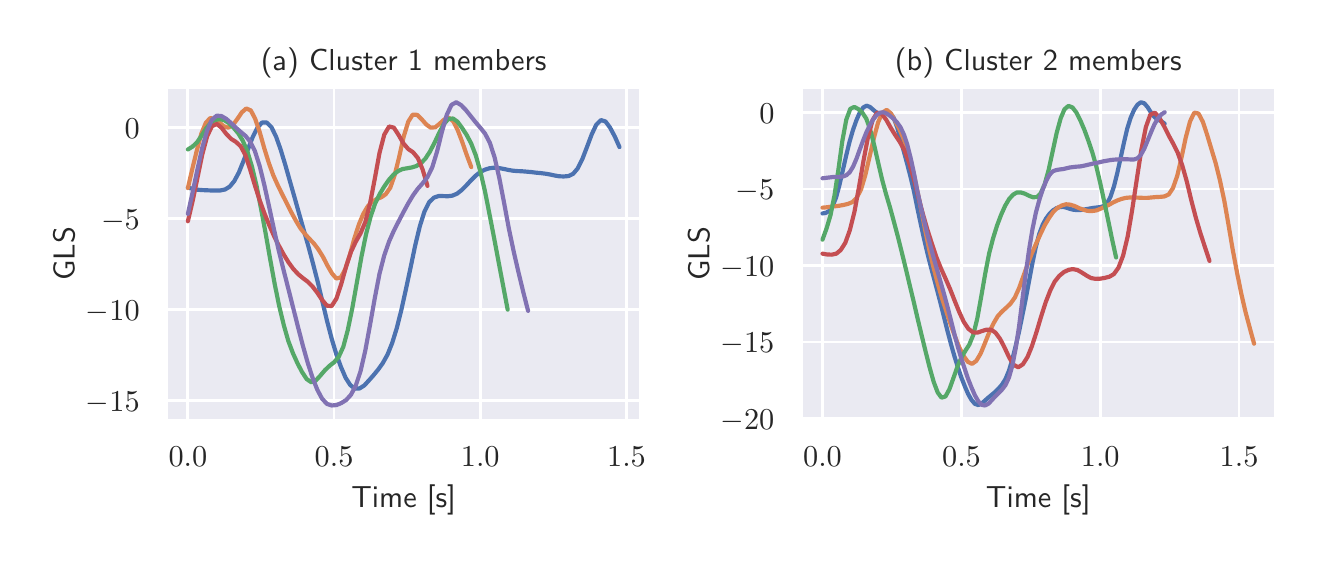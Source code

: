 \begingroup%
\makeatletter%
\begin{pgfpicture}%
\pgfpathrectangle{\pgfpointorigin}{\pgfqpoint{6.34in}{2.54in}}%
\pgfusepath{use as bounding box, clip}%
\begin{pgfscope}%
\pgfsetbuttcap%
\pgfsetmiterjoin%
\definecolor{currentfill}{rgb}{1.0,1.0,1.0}%
\pgfsetfillcolor{currentfill}%
\pgfsetlinewidth{0.0pt}%
\definecolor{currentstroke}{rgb}{1.0,1.0,1.0}%
\pgfsetstrokecolor{currentstroke}%
\pgfsetdash{}{0pt}%
\pgfpathmoveto{\pgfqpoint{0.0in}{0.0in}}%
\pgfpathlineto{\pgfqpoint{6.34in}{0.0in}}%
\pgfpathlineto{\pgfqpoint{6.34in}{2.54in}}%
\pgfpathlineto{\pgfqpoint{0.0in}{2.54in}}%
\pgfpathclose%
\pgfusepath{fill}%
\end{pgfscope}%
\begin{pgfscope}%
\pgfsetbuttcap%
\pgfsetmiterjoin%
\definecolor{currentfill}{rgb}{0.918,0.918,0.949}%
\pgfsetfillcolor{currentfill}%
\pgfsetlinewidth{0.0pt}%
\definecolor{currentstroke}{rgb}{0.0,0.0,0.0}%
\pgfsetstrokecolor{currentstroke}%
\pgfsetstrokeopacity{0.0}%
\pgfsetdash{}{0pt}%
\pgfpathmoveto{\pgfqpoint{0.693in}{0.575in}}%
\pgfpathlineto{\pgfqpoint{3.067in}{0.575in}}%
\pgfpathlineto{\pgfqpoint{3.067in}{2.243in}}%
\pgfpathlineto{\pgfqpoint{0.693in}{2.243in}}%
\pgfpathclose%
\pgfusepath{fill}%
\end{pgfscope}%
\begin{pgfscope}%
\pgfpathrectangle{\pgfqpoint{0.693in}{0.575in}}{\pgfqpoint{2.374in}{1.668in}}%
\pgfusepath{clip}%
\pgfsetroundcap%
\pgfsetroundjoin%
\pgfsetlinewidth{1.004pt}%
\definecolor{currentstroke}{rgb}{1.0,1.0,1.0}%
\pgfsetstrokecolor{currentstroke}%
\pgfsetdash{}{0pt}%
\pgfpathmoveto{\pgfqpoint{0.801in}{0.575in}}%
\pgfpathlineto{\pgfqpoint{0.801in}{2.243in}}%
\pgfusepath{stroke}%
\end{pgfscope}%
\begin{pgfscope}%
\definecolor{textcolor}{rgb}{0.15,0.15,0.15}%
\pgfsetstrokecolor{textcolor}%
\pgfsetfillcolor{textcolor}%
\pgftext[x=0.801in,y=0.443in,,top]{\color{textcolor}\sffamily\fontsize{11.0}{13.2}\selectfont \(\displaystyle 0.0\)}%
\end{pgfscope}%
\begin{pgfscope}%
\pgfpathrectangle{\pgfqpoint{0.693in}{0.575in}}{\pgfqpoint{2.374in}{1.668in}}%
\pgfusepath{clip}%
\pgfsetroundcap%
\pgfsetroundjoin%
\pgfsetlinewidth{1.004pt}%
\definecolor{currentstroke}{rgb}{1.0,1.0,1.0}%
\pgfsetstrokecolor{currentstroke}%
\pgfsetdash{}{0pt}%
\pgfpathmoveto{\pgfqpoint{1.532in}{0.575in}}%
\pgfpathlineto{\pgfqpoint{1.532in}{2.243in}}%
\pgfusepath{stroke}%
\end{pgfscope}%
\begin{pgfscope}%
\definecolor{textcolor}{rgb}{0.15,0.15,0.15}%
\pgfsetstrokecolor{textcolor}%
\pgfsetfillcolor{textcolor}%
\pgftext[x=1.532in,y=0.443in,,top]{\color{textcolor}\sffamily\fontsize{11.0}{13.2}\selectfont \(\displaystyle 0.5\)}%
\end{pgfscope}%
\begin{pgfscope}%
\pgfpathrectangle{\pgfqpoint{0.693in}{0.575in}}{\pgfqpoint{2.374in}{1.668in}}%
\pgfusepath{clip}%
\pgfsetroundcap%
\pgfsetroundjoin%
\pgfsetlinewidth{1.004pt}%
\definecolor{currentstroke}{rgb}{1.0,1.0,1.0}%
\pgfsetstrokecolor{currentstroke}%
\pgfsetdash{}{0pt}%
\pgfpathmoveto{\pgfqpoint{2.263in}{0.575in}}%
\pgfpathlineto{\pgfqpoint{2.263in}{2.243in}}%
\pgfusepath{stroke}%
\end{pgfscope}%
\begin{pgfscope}%
\definecolor{textcolor}{rgb}{0.15,0.15,0.15}%
\pgfsetstrokecolor{textcolor}%
\pgfsetfillcolor{textcolor}%
\pgftext[x=2.263in,y=0.443in,,top]{\color{textcolor}\sffamily\fontsize{11.0}{13.2}\selectfont \(\displaystyle 1.0\)}%
\end{pgfscope}%
\begin{pgfscope}%
\pgfpathrectangle{\pgfqpoint{0.693in}{0.575in}}{\pgfqpoint{2.374in}{1.668in}}%
\pgfusepath{clip}%
\pgfsetroundcap%
\pgfsetroundjoin%
\pgfsetlinewidth{1.004pt}%
\definecolor{currentstroke}{rgb}{1.0,1.0,1.0}%
\pgfsetstrokecolor{currentstroke}%
\pgfsetdash{}{0pt}%
\pgfpathmoveto{\pgfqpoint{2.994in}{0.575in}}%
\pgfpathlineto{\pgfqpoint{2.994in}{2.243in}}%
\pgfusepath{stroke}%
\end{pgfscope}%
\begin{pgfscope}%
\definecolor{textcolor}{rgb}{0.15,0.15,0.15}%
\pgfsetstrokecolor{textcolor}%
\pgfsetfillcolor{textcolor}%
\pgftext[x=2.994in,y=0.443in,,top]{\color{textcolor}\sffamily\fontsize{11.0}{13.2}\selectfont \(\displaystyle 1.5\)}%
\end{pgfscope}%
\begin{pgfscope}%
\definecolor{textcolor}{rgb}{0.15,0.15,0.15}%
\pgfsetstrokecolor{textcolor}%
\pgfsetfillcolor{textcolor}%
\pgftext[x=1.88in,y=0.252in,,top]{\color{textcolor}\sffamily\fontsize{11.0}{13.2}\selectfont Time [s]}%
\end{pgfscope}%
\begin{pgfscope}%
\pgfpathrectangle{\pgfqpoint{0.693in}{0.575in}}{\pgfqpoint{2.374in}{1.668in}}%
\pgfusepath{clip}%
\pgfsetroundcap%
\pgfsetroundjoin%
\pgfsetlinewidth{1.004pt}%
\definecolor{currentstroke}{rgb}{1.0,1.0,1.0}%
\pgfsetstrokecolor{currentstroke}%
\pgfsetdash{}{0pt}%
\pgfpathmoveto{\pgfqpoint{0.693in}{0.674in}}%
\pgfpathlineto{\pgfqpoint{3.067in}{0.674in}}%
\pgfusepath{stroke}%
\end{pgfscope}%
\begin{pgfscope}%
\definecolor{textcolor}{rgb}{0.15,0.15,0.15}%
\pgfsetstrokecolor{textcolor}%
\pgfsetfillcolor{textcolor}%
\pgftext[x=0.291in,y=0.621in,left,base]{\color{textcolor}\sffamily\fontsize{11.0}{13.2}\selectfont \(\displaystyle -15\)}%
\end{pgfscope}%
\begin{pgfscope}%
\pgfpathrectangle{\pgfqpoint{0.693in}{0.575in}}{\pgfqpoint{2.374in}{1.668in}}%
\pgfusepath{clip}%
\pgfsetroundcap%
\pgfsetroundjoin%
\pgfsetlinewidth{1.004pt}%
\definecolor{currentstroke}{rgb}{1.0,1.0,1.0}%
\pgfsetstrokecolor{currentstroke}%
\pgfsetdash{}{0pt}%
\pgfpathmoveto{\pgfqpoint{0.693in}{1.129in}}%
\pgfpathlineto{\pgfqpoint{3.067in}{1.129in}}%
\pgfusepath{stroke}%
\end{pgfscope}%
\begin{pgfscope}%
\definecolor{textcolor}{rgb}{0.15,0.15,0.15}%
\pgfsetstrokecolor{textcolor}%
\pgfsetfillcolor{textcolor}%
\pgftext[x=0.291in,y=1.076in,left,base]{\color{textcolor}\sffamily\fontsize{11.0}{13.2}\selectfont \(\displaystyle -10\)}%
\end{pgfscope}%
\begin{pgfscope}%
\pgfpathrectangle{\pgfqpoint{0.693in}{0.575in}}{\pgfqpoint{2.374in}{1.668in}}%
\pgfusepath{clip}%
\pgfsetroundcap%
\pgfsetroundjoin%
\pgfsetlinewidth{1.004pt}%
\definecolor{currentstroke}{rgb}{1.0,1.0,1.0}%
\pgfsetstrokecolor{currentstroke}%
\pgfsetdash{}{0pt}%
\pgfpathmoveto{\pgfqpoint{0.693in}{1.585in}}%
\pgfpathlineto{\pgfqpoint{3.067in}{1.585in}}%
\pgfusepath{stroke}%
\end{pgfscope}%
\begin{pgfscope}%
\definecolor{textcolor}{rgb}{0.15,0.15,0.15}%
\pgfsetstrokecolor{textcolor}%
\pgfsetfillcolor{textcolor}%
\pgftext[x=0.367in,y=1.532in,left,base]{\color{textcolor}\sffamily\fontsize{11.0}{13.2}\selectfont \(\displaystyle -5\)}%
\end{pgfscope}%
\begin{pgfscope}%
\pgfpathrectangle{\pgfqpoint{0.693in}{0.575in}}{\pgfqpoint{2.374in}{1.668in}}%
\pgfusepath{clip}%
\pgfsetroundcap%
\pgfsetroundjoin%
\pgfsetlinewidth{1.004pt}%
\definecolor{currentstroke}{rgb}{1.0,1.0,1.0}%
\pgfsetstrokecolor{currentstroke}%
\pgfsetdash{}{0pt}%
\pgfpathmoveto{\pgfqpoint{0.693in}{2.04in}}%
\pgfpathlineto{\pgfqpoint{3.067in}{2.04in}}%
\pgfusepath{stroke}%
\end{pgfscope}%
\begin{pgfscope}%
\definecolor{textcolor}{rgb}{0.15,0.15,0.15}%
\pgfsetstrokecolor{textcolor}%
\pgfsetfillcolor{textcolor}%
\pgftext[x=0.485in,y=1.988in,left,base]{\color{textcolor}\sffamily\fontsize{11.0}{13.2}\selectfont \(\displaystyle 0\)}%
\end{pgfscope}%
\begin{pgfscope}%
\definecolor{textcolor}{rgb}{0.15,0.15,0.15}%
\pgfsetstrokecolor{textcolor}%
\pgfsetfillcolor{textcolor}%
\pgftext[x=0.235in,y=1.409in,,bottom,rotate=90.0]{\color{textcolor}\sffamily\fontsize{11.0}{13.2}\selectfont GLS}%
\end{pgfscope}%
\begin{pgfscope}%
\pgfpathrectangle{\pgfqpoint{0.693in}{0.575in}}{\pgfqpoint{2.374in}{1.668in}}%
\pgfusepath{clip}%
\pgfsetroundcap%
\pgfsetroundjoin%
\pgfsetlinewidth{1.506pt}%
\definecolor{currentstroke}{rgb}{0.298,0.447,0.69}%
\pgfsetstrokecolor{currentstroke}%
\pgfsetdash{}{0pt}%
\pgfpathmoveto{\pgfqpoint{0.801in}{1.74in}}%
\pgfpathlineto{\pgfqpoint{0.824in}{1.735in}}%
\pgfpathlineto{\pgfqpoint{0.847in}{1.73in}}%
\pgfpathlineto{\pgfqpoint{0.871in}{1.728in}}%
\pgfpathlineto{\pgfqpoint{0.894in}{1.727in}}%
\pgfpathlineto{\pgfqpoint{0.917in}{1.726in}}%
\pgfpathlineto{\pgfqpoint{0.94in}{1.726in}}%
\pgfpathlineto{\pgfqpoint{0.963in}{1.726in}}%
\pgfpathlineto{\pgfqpoint{0.987in}{1.731in}}%
\pgfpathlineto{\pgfqpoint{1.01in}{1.745in}}%
\pgfpathlineto{\pgfqpoint{1.033in}{1.773in}}%
\pgfpathlineto{\pgfqpoint{1.056in}{1.816in}}%
\pgfpathlineto{\pgfqpoint{1.079in}{1.873in}}%
\pgfpathlineto{\pgfqpoint{1.103in}{1.936in}}%
\pgfpathlineto{\pgfqpoint{1.126in}{1.995in}}%
\pgfpathlineto{\pgfqpoint{1.149in}{2.04in}}%
\pgfpathlineto{\pgfqpoint{1.172in}{2.066in}}%
\pgfpathlineto{\pgfqpoint{1.195in}{2.066in}}%
\pgfpathlineto{\pgfqpoint{1.219in}{2.042in}}%
\pgfpathlineto{\pgfqpoint{1.242in}{1.995in}}%
\pgfpathlineto{\pgfqpoint{1.265in}{1.93in}}%
\pgfpathlineto{\pgfqpoint{1.288in}{1.854in}}%
\pgfpathlineto{\pgfqpoint{1.311in}{1.773in}}%
\pgfpathlineto{\pgfqpoint{1.335in}{1.689in}}%
\pgfpathlineto{\pgfqpoint{1.358in}{1.607in}}%
\pgfpathlineto{\pgfqpoint{1.381in}{1.526in}}%
\pgfpathlineto{\pgfqpoint{1.404in}{1.445in}}%
\pgfpathlineto{\pgfqpoint{1.427in}{1.359in}}%
\pgfpathlineto{\pgfqpoint{1.451in}{1.266in}}%
\pgfpathlineto{\pgfqpoint{1.474in}{1.169in}}%
\pgfpathlineto{\pgfqpoint{1.497in}{1.073in}}%
\pgfpathlineto{\pgfqpoint{1.52in}{0.985in}}%
\pgfpathlineto{\pgfqpoint{1.543in}{0.908in}}%
\pgfpathlineto{\pgfqpoint{1.567in}{0.842in}}%
\pgfpathlineto{\pgfqpoint{1.59in}{0.789in}}%
\pgfpathlineto{\pgfqpoint{1.613in}{0.753in}}%
\pgfpathlineto{\pgfqpoint{1.636in}{0.735in}}%
\pgfpathlineto{\pgfqpoint{1.659in}{0.736in}}%
\pgfpathlineto{\pgfqpoint{1.683in}{0.751in}}%
\pgfpathlineto{\pgfqpoint{1.706in}{0.776in}}%
\pgfpathlineto{\pgfqpoint{1.729in}{0.802in}}%
\pgfpathlineto{\pgfqpoint{1.752in}{0.83in}}%
\pgfpathlineto{\pgfqpoint{1.775in}{0.862in}}%
\pgfpathlineto{\pgfqpoint{1.799in}{0.905in}}%
\pgfpathlineto{\pgfqpoint{1.822in}{0.962in}}%
\pgfpathlineto{\pgfqpoint{1.845in}{1.036in}}%
\pgfpathlineto{\pgfqpoint{1.868in}{1.127in}}%
\pgfpathlineto{\pgfqpoint{1.891in}{1.231in}}%
\pgfpathlineto{\pgfqpoint{1.915in}{1.343in}}%
\pgfpathlineto{\pgfqpoint{1.938in}{1.453in}}%
\pgfpathlineto{\pgfqpoint{1.961in}{1.548in}}%
\pgfpathlineto{\pgfqpoint{1.984in}{1.621in}}%
\pgfpathlineto{\pgfqpoint{2.007in}{1.667in}}%
\pgfpathlineto{\pgfqpoint{2.031in}{1.69in}}%
\pgfpathlineto{\pgfqpoint{2.054in}{1.698in}}%
\pgfpathlineto{\pgfqpoint{2.077in}{1.698in}}%
\pgfpathlineto{\pgfqpoint{2.1in}{1.697in}}%
\pgfpathlineto{\pgfqpoint{2.123in}{1.7in}}%
\pgfpathlineto{\pgfqpoint{2.147in}{1.71in}}%
\pgfpathlineto{\pgfqpoint{2.17in}{1.728in}}%
\pgfpathlineto{\pgfqpoint{2.193in}{1.751in}}%
\pgfpathlineto{\pgfqpoint{2.216in}{1.776in}}%
\pgfpathlineto{\pgfqpoint{2.24in}{1.8in}}%
\pgfpathlineto{\pgfqpoint{2.263in}{1.818in}}%
\pgfpathlineto{\pgfqpoint{2.286in}{1.83in}}%
\pgfpathlineto{\pgfqpoint{2.309in}{1.837in}}%
\pgfpathlineto{\pgfqpoint{2.332in}{1.84in}}%
\pgfpathlineto{\pgfqpoint{2.356in}{1.838in}}%
\pgfpathlineto{\pgfqpoint{2.379in}{1.834in}}%
\pgfpathlineto{\pgfqpoint{2.402in}{1.829in}}%
\pgfpathlineto{\pgfqpoint{2.425in}{1.825in}}%
\pgfpathlineto{\pgfqpoint{2.448in}{1.823in}}%
\pgfpathlineto{\pgfqpoint{2.472in}{1.822in}}%
\pgfpathlineto{\pgfqpoint{2.495in}{1.82in}}%
\pgfpathlineto{\pgfqpoint{2.518in}{1.818in}}%
\pgfpathlineto{\pgfqpoint{2.541in}{1.815in}}%
\pgfpathlineto{\pgfqpoint{2.564in}{1.813in}}%
\pgfpathlineto{\pgfqpoint{2.588in}{1.81in}}%
\pgfpathlineto{\pgfqpoint{2.611in}{1.806in}}%
\pgfpathlineto{\pgfqpoint{2.634in}{1.801in}}%
\pgfpathlineto{\pgfqpoint{2.657in}{1.797in}}%
\pgfpathlineto{\pgfqpoint{2.68in}{1.796in}}%
\pgfpathlineto{\pgfqpoint{2.704in}{1.798in}}%
\pgfpathlineto{\pgfqpoint{2.727in}{1.809in}}%
\pgfpathlineto{\pgfqpoint{2.75in}{1.836in}}%
\pgfpathlineto{\pgfqpoint{2.773in}{1.882in}}%
\pgfpathlineto{\pgfqpoint{2.796in}{1.942in}}%
\pgfpathlineto{\pgfqpoint{2.82in}{2.006in}}%
\pgfpathlineto{\pgfqpoint{2.843in}{2.055in}}%
\pgfpathlineto{\pgfqpoint{2.866in}{2.078in}}%
\pgfpathlineto{\pgfqpoint{2.889in}{2.071in}}%
\pgfpathlineto{\pgfqpoint{2.912in}{2.04in}}%
\pgfpathlineto{\pgfqpoint{2.936in}{1.995in}}%
\pgfpathlineto{\pgfqpoint{2.959in}{1.943in}}%
\pgfusepath{stroke}%
\end{pgfscope}%
\begin{pgfscope}%
\pgfpathrectangle{\pgfqpoint{0.693in}{0.575in}}{\pgfqpoint{2.374in}{1.668in}}%
\pgfusepath{clip}%
\pgfsetroundcap%
\pgfsetroundjoin%
\pgfsetlinewidth{1.506pt}%
\definecolor{currentstroke}{rgb}{0.867,0.518,0.322}%
\pgfsetstrokecolor{currentstroke}%
\pgfsetdash{}{0pt}%
\pgfpathmoveto{\pgfqpoint{0.801in}{1.738in}}%
\pgfpathlineto{\pgfqpoint{0.823in}{1.833in}}%
\pgfpathlineto{\pgfqpoint{0.846in}{1.927in}}%
\pgfpathlineto{\pgfqpoint{0.868in}{2.009in}}%
\pgfpathlineto{\pgfqpoint{0.891in}{2.065in}}%
\pgfpathlineto{\pgfqpoint{0.913in}{2.088in}}%
\pgfpathlineto{\pgfqpoint{0.936in}{2.084in}}%
\pgfpathlineto{\pgfqpoint{0.958in}{2.066in}}%
\pgfpathlineto{\pgfqpoint{0.981in}{2.047in}}%
\pgfpathlineto{\pgfqpoint{1.003in}{2.04in}}%
\pgfpathlineto{\pgfqpoint{1.026in}{2.053in}}%
\pgfpathlineto{\pgfqpoint{1.048in}{2.083in}}%
\pgfpathlineto{\pgfqpoint{1.071in}{2.117in}}%
\pgfpathlineto{\pgfqpoint{1.093in}{2.136in}}%
\pgfpathlineto{\pgfqpoint{1.116in}{2.126in}}%
\pgfpathlineto{\pgfqpoint{1.138in}{2.083in}}%
\pgfpathlineto{\pgfqpoint{1.161in}{2.015in}}%
\pgfpathlineto{\pgfqpoint{1.183in}{1.937in}}%
\pgfpathlineto{\pgfqpoint{1.206in}{1.863in}}%
\pgfpathlineto{\pgfqpoint{1.228in}{1.802in}}%
\pgfpathlineto{\pgfqpoint{1.251in}{1.751in}}%
\pgfpathlineto{\pgfqpoint{1.273in}{1.706in}}%
\pgfpathlineto{\pgfqpoint{1.296in}{1.661in}}%
\pgfpathlineto{\pgfqpoint{1.318in}{1.617in}}%
\pgfpathlineto{\pgfqpoint{1.341in}{1.575in}}%
\pgfpathlineto{\pgfqpoint{1.363in}{1.538in}}%
\pgfpathlineto{\pgfqpoint{1.386in}{1.509in}}%
\pgfpathlineto{\pgfqpoint{1.408in}{1.485in}}%
\pgfpathlineto{\pgfqpoint{1.431in}{1.461in}}%
\pgfpathlineto{\pgfqpoint{1.453in}{1.432in}}%
\pgfpathlineto{\pgfqpoint{1.476in}{1.395in}}%
\pgfpathlineto{\pgfqpoint{1.498in}{1.352in}}%
\pgfpathlineto{\pgfqpoint{1.521in}{1.312in}}%
\pgfpathlineto{\pgfqpoint{1.543in}{1.286in}}%
\pgfpathlineto{\pgfqpoint{1.566in}{1.291in}}%
\pgfpathlineto{\pgfqpoint{1.588in}{1.333in}}%
\pgfpathlineto{\pgfqpoint{1.611in}{1.404in}}%
\pgfpathlineto{\pgfqpoint{1.633in}{1.485in}}%
\pgfpathlineto{\pgfqpoint{1.656in}{1.556in}}%
\pgfpathlineto{\pgfqpoint{1.678in}{1.609in}}%
\pgfpathlineto{\pgfqpoint{1.7in}{1.646in}}%
\pgfpathlineto{\pgfqpoint{1.723in}{1.67in}}%
\pgfpathlineto{\pgfqpoint{1.745in}{1.683in}}%
\pgfpathlineto{\pgfqpoint{1.768in}{1.692in}}%
\pgfpathlineto{\pgfqpoint{1.79in}{1.707in}}%
\pgfpathlineto{\pgfqpoint{1.813in}{1.74in}}%
\pgfpathlineto{\pgfqpoint{1.835in}{1.803in}}%
\pgfpathlineto{\pgfqpoint{1.858in}{1.896in}}%
\pgfpathlineto{\pgfqpoint{1.88in}{1.995in}}%
\pgfpathlineto{\pgfqpoint{1.903in}{2.07in}}%
\pgfpathlineto{\pgfqpoint{1.925in}{2.105in}}%
\pgfpathlineto{\pgfqpoint{1.948in}{2.104in}}%
\pgfpathlineto{\pgfqpoint{1.97in}{2.082in}}%
\pgfpathlineto{\pgfqpoint{1.993in}{2.056in}}%
\pgfpathlineto{\pgfqpoint{2.015in}{2.04in}}%
\pgfpathlineto{\pgfqpoint{2.038in}{2.042in}}%
\pgfpathlineto{\pgfqpoint{2.06in}{2.06in}}%
\pgfpathlineto{\pgfqpoint{2.083in}{2.081in}}%
\pgfpathlineto{\pgfqpoint{2.105in}{2.09in}}%
\pgfpathlineto{\pgfqpoint{2.128in}{2.072in}}%
\pgfpathlineto{\pgfqpoint{2.15in}{2.028in}}%
\pgfpathlineto{\pgfqpoint{2.173in}{1.968in}}%
\pgfpathlineto{\pgfqpoint{2.195in}{1.904in}}%
\pgfpathlineto{\pgfqpoint{2.218in}{1.843in}}%
\pgfusepath{stroke}%
\end{pgfscope}%
\begin{pgfscope}%
\pgfpathrectangle{\pgfqpoint{0.693in}{0.575in}}{\pgfqpoint{2.374in}{1.668in}}%
\pgfusepath{clip}%
\pgfsetroundcap%
\pgfsetroundjoin%
\pgfsetlinewidth{1.506pt}%
\definecolor{currentstroke}{rgb}{0.333,0.659,0.408}%
\pgfsetstrokecolor{currentstroke}%
\pgfsetdash{}{0pt}%
\pgfpathmoveto{\pgfqpoint{0.801in}{1.931in}}%
\pgfpathlineto{\pgfqpoint{0.824in}{1.945in}}%
\pgfpathlineto{\pgfqpoint{0.847in}{1.967in}}%
\pgfpathlineto{\pgfqpoint{0.869in}{1.999in}}%
\pgfpathlineto{\pgfqpoint{0.892in}{2.036in}}%
\pgfpathlineto{\pgfqpoint{0.915in}{2.064in}}%
\pgfpathlineto{\pgfqpoint{0.938in}{2.079in}}%
\pgfpathlineto{\pgfqpoint{0.961in}{2.083in}}%
\pgfpathlineto{\pgfqpoint{0.984in}{2.077in}}%
\pgfpathlineto{\pgfqpoint{1.007in}{2.062in}}%
\pgfpathlineto{\pgfqpoint{1.029in}{2.04in}}%
\pgfpathlineto{\pgfqpoint{1.052in}{2.013in}}%
\pgfpathlineto{\pgfqpoint{1.075in}{1.976in}}%
\pgfpathlineto{\pgfqpoint{1.098in}{1.922in}}%
\pgfpathlineto{\pgfqpoint{1.121in}{1.847in}}%
\pgfpathlineto{\pgfqpoint{1.144in}{1.751in}}%
\pgfpathlineto{\pgfqpoint{1.166in}{1.639in}}%
\pgfpathlineto{\pgfqpoint{1.189in}{1.516in}}%
\pgfpathlineto{\pgfqpoint{1.212in}{1.385in}}%
\pgfpathlineto{\pgfqpoint{1.235in}{1.259in}}%
\pgfpathlineto{\pgfqpoint{1.258in}{1.146in}}%
\pgfpathlineto{\pgfqpoint{1.281in}{1.051in}}%
\pgfpathlineto{\pgfqpoint{1.303in}{0.974in}}%
\pgfpathlineto{\pgfqpoint{1.326in}{0.913in}}%
\pgfpathlineto{\pgfqpoint{1.349in}{0.862in}}%
\pgfpathlineto{\pgfqpoint{1.372in}{0.818in}}%
\pgfpathlineto{\pgfqpoint{1.395in}{0.783in}}%
\pgfpathlineto{\pgfqpoint{1.418in}{0.767in}}%
\pgfpathlineto{\pgfqpoint{1.44in}{0.775in}}%
\pgfpathlineto{\pgfqpoint{1.463in}{0.8in}}%
\pgfpathlineto{\pgfqpoint{1.486in}{0.827in}}%
\pgfpathlineto{\pgfqpoint{1.509in}{0.849in}}%
\pgfpathlineto{\pgfqpoint{1.532in}{0.867in}}%
\pgfpathlineto{\pgfqpoint{1.555in}{0.894in}}%
\pgfpathlineto{\pgfqpoint{1.578in}{0.944in}}%
\pgfpathlineto{\pgfqpoint{1.6in}{1.026in}}%
\pgfpathlineto{\pgfqpoint{1.623in}{1.137in}}%
\pgfpathlineto{\pgfqpoint{1.646in}{1.266in}}%
\pgfpathlineto{\pgfqpoint{1.669in}{1.395in}}%
\pgfpathlineto{\pgfqpoint{1.692in}{1.508in}}%
\pgfpathlineto{\pgfqpoint{1.715in}{1.596in}}%
\pgfpathlineto{\pgfqpoint{1.737in}{1.66in}}%
\pgfpathlineto{\pgfqpoint{1.76in}{1.708in}}%
\pgfpathlineto{\pgfqpoint{1.783in}{1.746in}}%
\pgfpathlineto{\pgfqpoint{1.806in}{1.779in}}%
\pgfpathlineto{\pgfqpoint{1.829in}{1.805in}}%
\pgfpathlineto{\pgfqpoint{1.852in}{1.823in}}%
\pgfpathlineto{\pgfqpoint{1.874in}{1.833in}}%
\pgfpathlineto{\pgfqpoint{1.897in}{1.837in}}%
\pgfpathlineto{\pgfqpoint{1.92in}{1.841in}}%
\pgfpathlineto{\pgfqpoint{1.943in}{1.848in}}%
\pgfpathlineto{\pgfqpoint{1.966in}{1.862in}}%
\pgfpathlineto{\pgfqpoint{1.989in}{1.886in}}%
\pgfpathlineto{\pgfqpoint{2.011in}{1.92in}}%
\pgfpathlineto{\pgfqpoint{2.034in}{1.964in}}%
\pgfpathlineto{\pgfqpoint{2.057in}{2.013in}}%
\pgfpathlineto{\pgfqpoint{2.08in}{2.057in}}%
\pgfpathlineto{\pgfqpoint{2.103in}{2.083in}}%
\pgfpathlineto{\pgfqpoint{2.126in}{2.086in}}%
\pgfpathlineto{\pgfqpoint{2.149in}{2.07in}}%
\pgfpathlineto{\pgfqpoint{2.171in}{2.04in}}%
\pgfpathlineto{\pgfqpoint{2.194in}{2.005in}}%
\pgfpathlineto{\pgfqpoint{2.217in}{1.962in}}%
\pgfpathlineto{\pgfqpoint{2.24in}{1.903in}}%
\pgfpathlineto{\pgfqpoint{2.263in}{1.823in}}%
\pgfpathlineto{\pgfqpoint{2.286in}{1.724in}}%
\pgfpathlineto{\pgfqpoint{2.308in}{1.613in}}%
\pgfpathlineto{\pgfqpoint{2.331in}{1.494in}}%
\pgfpathlineto{\pgfqpoint{2.354in}{1.372in}}%
\pgfpathlineto{\pgfqpoint{2.377in}{1.251in}}%
\pgfpathlineto{\pgfqpoint{2.4in}{1.13in}}%
\pgfusepath{stroke}%
\end{pgfscope}%
\begin{pgfscope}%
\pgfpathrectangle{\pgfqpoint{0.693in}{0.575in}}{\pgfqpoint{2.374in}{1.668in}}%
\pgfusepath{clip}%
\pgfsetroundcap%
\pgfsetroundjoin%
\pgfsetlinewidth{1.506pt}%
\definecolor{currentstroke}{rgb}{0.769,0.306,0.322}%
\pgfsetstrokecolor{currentstroke}%
\pgfsetdash{}{0pt}%
\pgfpathmoveto{\pgfqpoint{0.801in}{1.572in}}%
\pgfpathlineto{\pgfqpoint{0.825in}{1.674in}}%
\pgfpathlineto{\pgfqpoint{0.849in}{1.79in}}%
\pgfpathlineto{\pgfqpoint{0.873in}{1.906in}}%
\pgfpathlineto{\pgfqpoint{0.897in}{1.996in}}%
\pgfpathlineto{\pgfqpoint{0.921in}{2.047in}}%
\pgfpathlineto{\pgfqpoint{0.945in}{2.059in}}%
\pgfpathlineto{\pgfqpoint{0.969in}{2.04in}}%
\pgfpathlineto{\pgfqpoint{0.993in}{2.009in}}%
\pgfpathlineto{\pgfqpoint{1.017in}{1.984in}}%
\pgfpathlineto{\pgfqpoint{1.041in}{1.969in}}%
\pgfpathlineto{\pgfqpoint{1.065in}{1.947in}}%
\pgfpathlineto{\pgfqpoint{1.089in}{1.902in}}%
\pgfpathlineto{\pgfqpoint{1.112in}{1.832in}}%
\pgfpathlineto{\pgfqpoint{1.136in}{1.752in}}%
\pgfpathlineto{\pgfqpoint{1.16in}{1.677in}}%
\pgfpathlineto{\pgfqpoint{1.184in}{1.611in}}%
\pgfpathlineto{\pgfqpoint{1.208in}{1.552in}}%
\pgfpathlineto{\pgfqpoint{1.232in}{1.498in}}%
\pgfpathlineto{\pgfqpoint{1.256in}{1.45in}}%
\pgfpathlineto{\pgfqpoint{1.28in}{1.406in}}%
\pgfpathlineto{\pgfqpoint{1.304in}{1.367in}}%
\pgfpathlineto{\pgfqpoint{1.328in}{1.334in}}%
\pgfpathlineto{\pgfqpoint{1.352in}{1.308in}}%
\pgfpathlineto{\pgfqpoint{1.376in}{1.288in}}%
\pgfpathlineto{\pgfqpoint{1.4in}{1.27in}}%
\pgfpathlineto{\pgfqpoint{1.424in}{1.246in}}%
\pgfpathlineto{\pgfqpoint{1.448in}{1.215in}}%
\pgfpathlineto{\pgfqpoint{1.472in}{1.179in}}%
\pgfpathlineto{\pgfqpoint{1.496in}{1.15in}}%
\pgfpathlineto{\pgfqpoint{1.52in}{1.148in}}%
\pgfpathlineto{\pgfqpoint{1.544in}{1.186in}}%
\pgfpathlineto{\pgfqpoint{1.568in}{1.259in}}%
\pgfpathlineto{\pgfqpoint{1.592in}{1.345in}}%
\pgfpathlineto{\pgfqpoint{1.616in}{1.418in}}%
\pgfpathlineto{\pgfqpoint{1.64in}{1.469in}}%
\pgfpathlineto{\pgfqpoint{1.664in}{1.511in}}%
\pgfpathlineto{\pgfqpoint{1.688in}{1.568in}}%
\pgfpathlineto{\pgfqpoint{1.712in}{1.662in}}%
\pgfpathlineto{\pgfqpoint{1.736in}{1.787in}}%
\pgfpathlineto{\pgfqpoint{1.759in}{1.913in}}%
\pgfpathlineto{\pgfqpoint{1.783in}{2.005in}}%
\pgfpathlineto{\pgfqpoint{1.807in}{2.046in}}%
\pgfpathlineto{\pgfqpoint{1.831in}{2.04in}}%
\pgfpathlineto{\pgfqpoint{1.855in}{2.003in}}%
\pgfpathlineto{\pgfqpoint{1.879in}{1.961in}}%
\pgfpathlineto{\pgfqpoint{1.903in}{1.933in}}%
\pgfpathlineto{\pgfqpoint{1.927in}{1.917in}}%
\pgfpathlineto{\pgfqpoint{1.951in}{1.888in}}%
\pgfpathlineto{\pgfqpoint{1.975in}{1.83in}}%
\pgfpathlineto{\pgfqpoint{1.999in}{1.749in}}%
\pgfusepath{stroke}%
\end{pgfscope}%
\begin{pgfscope}%
\pgfpathrectangle{\pgfqpoint{0.693in}{0.575in}}{\pgfqpoint{2.374in}{1.668in}}%
\pgfusepath{clip}%
\pgfsetroundcap%
\pgfsetroundjoin%
\pgfsetlinewidth{1.506pt}%
\definecolor{currentstroke}{rgb}{0.506,0.447,0.702}%
\pgfsetstrokecolor{currentstroke}%
\pgfsetdash{}{0pt}%
\pgfpathmoveto{\pgfqpoint{0.801in}{1.609in}}%
\pgfpathlineto{\pgfqpoint{0.825in}{1.718in}}%
\pgfpathlineto{\pgfqpoint{0.849in}{1.832in}}%
\pgfpathlineto{\pgfqpoint{0.873in}{1.94in}}%
\pgfpathlineto{\pgfqpoint{0.897in}{2.025in}}%
\pgfpathlineto{\pgfqpoint{0.921in}{2.079in}}%
\pgfpathlineto{\pgfqpoint{0.945in}{2.1in}}%
\pgfpathlineto{\pgfqpoint{0.969in}{2.098in}}%
\pgfpathlineto{\pgfqpoint{0.993in}{2.084in}}%
\pgfpathlineto{\pgfqpoint{1.017in}{2.063in}}%
\pgfpathlineto{\pgfqpoint{1.041in}{2.04in}}%
\pgfpathlineto{\pgfqpoint{1.065in}{2.019in}}%
\pgfpathlineto{\pgfqpoint{1.089in}{1.999in}}%
\pgfpathlineto{\pgfqpoint{1.112in}{1.971in}}%
\pgfpathlineto{\pgfqpoint{1.136in}{1.923in}}%
\pgfpathlineto{\pgfqpoint{1.16in}{1.848in}}%
\pgfpathlineto{\pgfqpoint{1.184in}{1.75in}}%
\pgfpathlineto{\pgfqpoint{1.208in}{1.641in}}%
\pgfpathlineto{\pgfqpoint{1.232in}{1.529in}}%
\pgfpathlineto{\pgfqpoint{1.256in}{1.423in}}%
\pgfpathlineto{\pgfqpoint{1.28in}{1.326in}}%
\pgfpathlineto{\pgfqpoint{1.304in}{1.232in}}%
\pgfpathlineto{\pgfqpoint{1.328in}{1.137in}}%
\pgfpathlineto{\pgfqpoint{1.352in}{1.042in}}%
\pgfpathlineto{\pgfqpoint{1.376in}{0.95in}}%
\pgfpathlineto{\pgfqpoint{1.4in}{0.865in}}%
\pgfpathlineto{\pgfqpoint{1.424in}{0.791in}}%
\pgfpathlineto{\pgfqpoint{1.448in}{0.73in}}%
\pgfpathlineto{\pgfqpoint{1.472in}{0.685in}}%
\pgfpathlineto{\pgfqpoint{1.496in}{0.659in}}%
\pgfpathlineto{\pgfqpoint{1.52in}{0.651in}}%
\pgfpathlineto{\pgfqpoint{1.544in}{0.653in}}%
\pgfpathlineto{\pgfqpoint{1.568in}{0.663in}}%
\pgfpathlineto{\pgfqpoint{1.592in}{0.678in}}%
\pgfpathlineto{\pgfqpoint{1.616in}{0.704in}}%
\pgfpathlineto{\pgfqpoint{1.64in}{0.749in}}%
\pgfpathlineto{\pgfqpoint{1.664in}{0.821in}}%
\pgfpathlineto{\pgfqpoint{1.688in}{0.925in}}%
\pgfpathlineto{\pgfqpoint{1.712in}{1.055in}}%
\pgfpathlineto{\pgfqpoint{1.736in}{1.19in}}%
\pgfpathlineto{\pgfqpoint{1.759in}{1.309in}}%
\pgfpathlineto{\pgfqpoint{1.783in}{1.402in}}%
\pgfpathlineto{\pgfqpoint{1.807in}{1.471in}}%
\pgfpathlineto{\pgfqpoint{1.831in}{1.525in}}%
\pgfpathlineto{\pgfqpoint{1.855in}{1.572in}}%
\pgfpathlineto{\pgfqpoint{1.879in}{1.618in}}%
\pgfpathlineto{\pgfqpoint{1.903in}{1.662in}}%
\pgfpathlineto{\pgfqpoint{1.927in}{1.702in}}%
\pgfpathlineto{\pgfqpoint{1.951in}{1.735in}}%
\pgfpathlineto{\pgfqpoint{1.975in}{1.762in}}%
\pgfpathlineto{\pgfqpoint{1.999in}{1.793in}}%
\pgfpathlineto{\pgfqpoint{2.023in}{1.842in}}%
\pgfpathlineto{\pgfqpoint{2.047in}{1.921in}}%
\pgfpathlineto{\pgfqpoint{2.071in}{2.018in}}%
\pgfpathlineto{\pgfqpoint{2.095in}{2.103in}}%
\pgfpathlineto{\pgfqpoint{2.119in}{2.154in}}%
\pgfpathlineto{\pgfqpoint{2.143in}{2.167in}}%
\pgfpathlineto{\pgfqpoint{2.167in}{2.153in}}%
\pgfpathlineto{\pgfqpoint{2.191in}{2.128in}}%
\pgfpathlineto{\pgfqpoint{2.215in}{2.098in}}%
\pgfpathlineto{\pgfqpoint{2.239in}{2.068in}}%
\pgfpathlineto{\pgfqpoint{2.263in}{2.04in}}%
\pgfpathlineto{\pgfqpoint{2.287in}{2.01in}}%
\pgfpathlineto{\pgfqpoint{2.311in}{1.964in}}%
\pgfpathlineto{\pgfqpoint{2.335in}{1.89in}}%
\pgfpathlineto{\pgfqpoint{2.359in}{1.784in}}%
\pgfpathlineto{\pgfqpoint{2.383in}{1.659in}}%
\pgfpathlineto{\pgfqpoint{2.406in}{1.535in}}%
\pgfpathlineto{\pgfqpoint{2.43in}{1.421in}}%
\pgfpathlineto{\pgfqpoint{2.454in}{1.317in}}%
\pgfpathlineto{\pgfqpoint{2.478in}{1.218in}}%
\pgfpathlineto{\pgfqpoint{2.502in}{1.124in}}%
\pgfusepath{stroke}%
\end{pgfscope}%
\begin{pgfscope}%
\pgfsetrectcap%
\pgfsetmiterjoin%
\pgfsetlinewidth{1.255pt}%
\definecolor{currentstroke}{rgb}{1.0,1.0,1.0}%
\pgfsetstrokecolor{currentstroke}%
\pgfsetdash{}{0pt}%
\pgfpathmoveto{\pgfqpoint{0.693in}{0.575in}}%
\pgfpathlineto{\pgfqpoint{0.693in}{2.243in}}%
\pgfusepath{stroke}%
\end{pgfscope}%
\begin{pgfscope}%
\pgfsetrectcap%
\pgfsetmiterjoin%
\pgfsetlinewidth{1.255pt}%
\definecolor{currentstroke}{rgb}{1.0,1.0,1.0}%
\pgfsetstrokecolor{currentstroke}%
\pgfsetdash{}{0pt}%
\pgfpathmoveto{\pgfqpoint{3.067in}{0.575in}}%
\pgfpathlineto{\pgfqpoint{3.067in}{2.243in}}%
\pgfusepath{stroke}%
\end{pgfscope}%
\begin{pgfscope}%
\pgfsetrectcap%
\pgfsetmiterjoin%
\pgfsetlinewidth{1.255pt}%
\definecolor{currentstroke}{rgb}{1.0,1.0,1.0}%
\pgfsetstrokecolor{currentstroke}%
\pgfsetdash{}{0pt}%
\pgfpathmoveto{\pgfqpoint{0.693in}{0.575in}}%
\pgfpathlineto{\pgfqpoint{3.067in}{0.575in}}%
\pgfusepath{stroke}%
\end{pgfscope}%
\begin{pgfscope}%
\pgfsetrectcap%
\pgfsetmiterjoin%
\pgfsetlinewidth{1.255pt}%
\definecolor{currentstroke}{rgb}{1.0,1.0,1.0}%
\pgfsetstrokecolor{currentstroke}%
\pgfsetdash{}{0pt}%
\pgfpathmoveto{\pgfqpoint{0.693in}{2.243in}}%
\pgfpathlineto{\pgfqpoint{3.067in}{2.243in}}%
\pgfusepath{stroke}%
\end{pgfscope}%
\begin{pgfscope}%
\definecolor{textcolor}{rgb}{0.15,0.15,0.15}%
\pgfsetstrokecolor{textcolor}%
\pgfsetfillcolor{textcolor}%
\pgftext[x=1.88in,y=2.326in,,base]{\color{textcolor}\sffamily\fontsize{11.0}{13.2}\selectfont (a) Cluster 1 members}%
\end{pgfscope}%
\begin{pgfscope}%
\pgfsetbuttcap%
\pgfsetmiterjoin%
\definecolor{currentfill}{rgb}{0.918,0.918,0.949}%
\pgfsetfillcolor{currentfill}%
\pgfsetlinewidth{0.0pt}%
\definecolor{currentstroke}{rgb}{0.0,0.0,0.0}%
\pgfsetstrokecolor{currentstroke}%
\pgfsetstrokeopacity{0.0}%
\pgfsetdash{}{0pt}%
\pgfpathmoveto{\pgfqpoint{3.866in}{0.575in}}%
\pgfpathlineto{\pgfqpoint{6.24in}{0.575in}}%
\pgfpathlineto{\pgfqpoint{6.24in}{2.243in}}%
\pgfpathlineto{\pgfqpoint{3.866in}{2.243in}}%
\pgfpathclose%
\pgfusepath{fill}%
\end{pgfscope}%
\begin{pgfscope}%
\pgfpathrectangle{\pgfqpoint{3.866in}{0.575in}}{\pgfqpoint{2.374in}{1.668in}}%
\pgfusepath{clip}%
\pgfsetroundcap%
\pgfsetroundjoin%
\pgfsetlinewidth{1.004pt}%
\definecolor{currentstroke}{rgb}{1.0,1.0,1.0}%
\pgfsetstrokecolor{currentstroke}%
\pgfsetdash{}{0pt}%
\pgfpathmoveto{\pgfqpoint{3.974in}{0.575in}}%
\pgfpathlineto{\pgfqpoint{3.974in}{2.243in}}%
\pgfusepath{stroke}%
\end{pgfscope}%
\begin{pgfscope}%
\definecolor{textcolor}{rgb}{0.15,0.15,0.15}%
\pgfsetstrokecolor{textcolor}%
\pgfsetfillcolor{textcolor}%
\pgftext[x=3.974in,y=0.443in,,top]{\color{textcolor}\sffamily\fontsize{11.0}{13.2}\selectfont \(\displaystyle 0.0\)}%
\end{pgfscope}%
\begin{pgfscope}%
\pgfpathrectangle{\pgfqpoint{3.866in}{0.575in}}{\pgfqpoint{2.374in}{1.668in}}%
\pgfusepath{clip}%
\pgfsetroundcap%
\pgfsetroundjoin%
\pgfsetlinewidth{1.004pt}%
\definecolor{currentstroke}{rgb}{1.0,1.0,1.0}%
\pgfsetstrokecolor{currentstroke}%
\pgfsetdash{}{0pt}%
\pgfpathmoveto{\pgfqpoint{4.669in}{0.575in}}%
\pgfpathlineto{\pgfqpoint{4.669in}{2.243in}}%
\pgfusepath{stroke}%
\end{pgfscope}%
\begin{pgfscope}%
\definecolor{textcolor}{rgb}{0.15,0.15,0.15}%
\pgfsetstrokecolor{textcolor}%
\pgfsetfillcolor{textcolor}%
\pgftext[x=4.669in,y=0.443in,,top]{\color{textcolor}\sffamily\fontsize{11.0}{13.2}\selectfont \(\displaystyle 0.5\)}%
\end{pgfscope}%
\begin{pgfscope}%
\pgfpathrectangle{\pgfqpoint{3.866in}{0.575in}}{\pgfqpoint{2.374in}{1.668in}}%
\pgfusepath{clip}%
\pgfsetroundcap%
\pgfsetroundjoin%
\pgfsetlinewidth{1.004pt}%
\definecolor{currentstroke}{rgb}{1.0,1.0,1.0}%
\pgfsetstrokecolor{currentstroke}%
\pgfsetdash{}{0pt}%
\pgfpathmoveto{\pgfqpoint{5.363in}{0.575in}}%
\pgfpathlineto{\pgfqpoint{5.363in}{2.243in}}%
\pgfusepath{stroke}%
\end{pgfscope}%
\begin{pgfscope}%
\definecolor{textcolor}{rgb}{0.15,0.15,0.15}%
\pgfsetstrokecolor{textcolor}%
\pgfsetfillcolor{textcolor}%
\pgftext[x=5.363in,y=0.443in,,top]{\color{textcolor}\sffamily\fontsize{11.0}{13.2}\selectfont \(\displaystyle 1.0\)}%
\end{pgfscope}%
\begin{pgfscope}%
\pgfpathrectangle{\pgfqpoint{3.866in}{0.575in}}{\pgfqpoint{2.374in}{1.668in}}%
\pgfusepath{clip}%
\pgfsetroundcap%
\pgfsetroundjoin%
\pgfsetlinewidth{1.004pt}%
\definecolor{currentstroke}{rgb}{1.0,1.0,1.0}%
\pgfsetstrokecolor{currentstroke}%
\pgfsetdash{}{0pt}%
\pgfpathmoveto{\pgfqpoint{6.057in}{0.575in}}%
\pgfpathlineto{\pgfqpoint{6.057in}{2.243in}}%
\pgfusepath{stroke}%
\end{pgfscope}%
\begin{pgfscope}%
\definecolor{textcolor}{rgb}{0.15,0.15,0.15}%
\pgfsetstrokecolor{textcolor}%
\pgfsetfillcolor{textcolor}%
\pgftext[x=6.057in,y=0.443in,,top]{\color{textcolor}\sffamily\fontsize{11.0}{13.2}\selectfont \(\displaystyle 1.5\)}%
\end{pgfscope}%
\begin{pgfscope}%
\definecolor{textcolor}{rgb}{0.15,0.15,0.15}%
\pgfsetstrokecolor{textcolor}%
\pgfsetfillcolor{textcolor}%
\pgftext[x=5.053in,y=0.252in,,top]{\color{textcolor}\sffamily\fontsize{11.0}{13.2}\selectfont Time [s]}%
\end{pgfscope}%
\begin{pgfscope}%
\pgfpathrectangle{\pgfqpoint{3.866in}{0.575in}}{\pgfqpoint{2.374in}{1.668in}}%
\pgfusepath{clip}%
\pgfsetroundcap%
\pgfsetroundjoin%
\pgfsetlinewidth{1.004pt}%
\definecolor{currentstroke}{rgb}{1.0,1.0,1.0}%
\pgfsetstrokecolor{currentstroke}%
\pgfsetdash{}{0pt}%
\pgfpathmoveto{\pgfqpoint{3.866in}{0.586in}}%
\pgfpathlineto{\pgfqpoint{6.24in}{0.586in}}%
\pgfusepath{stroke}%
\end{pgfscope}%
\begin{pgfscope}%
\definecolor{textcolor}{rgb}{0.15,0.15,0.15}%
\pgfsetstrokecolor{textcolor}%
\pgfsetfillcolor{textcolor}%
\pgftext[x=3.464in,y=0.533in,left,base]{\color{textcolor}\sffamily\fontsize{11.0}{13.2}\selectfont \(\displaystyle -20\)}%
\end{pgfscope}%
\begin{pgfscope}%
\pgfpathrectangle{\pgfqpoint{3.866in}{0.575in}}{\pgfqpoint{2.374in}{1.668in}}%
\pgfusepath{clip}%
\pgfsetroundcap%
\pgfsetroundjoin%
\pgfsetlinewidth{1.004pt}%
\definecolor{currentstroke}{rgb}{1.0,1.0,1.0}%
\pgfsetstrokecolor{currentstroke}%
\pgfsetdash{}{0pt}%
\pgfpathmoveto{\pgfqpoint{3.866in}{0.968in}}%
\pgfpathlineto{\pgfqpoint{6.24in}{0.968in}}%
\pgfusepath{stroke}%
\end{pgfscope}%
\begin{pgfscope}%
\definecolor{textcolor}{rgb}{0.15,0.15,0.15}%
\pgfsetstrokecolor{textcolor}%
\pgfsetfillcolor{textcolor}%
\pgftext[x=3.464in,y=0.915in,left,base]{\color{textcolor}\sffamily\fontsize{11.0}{13.2}\selectfont \(\displaystyle -15\)}%
\end{pgfscope}%
\begin{pgfscope}%
\pgfpathrectangle{\pgfqpoint{3.866in}{0.575in}}{\pgfqpoint{2.374in}{1.668in}}%
\pgfusepath{clip}%
\pgfsetroundcap%
\pgfsetroundjoin%
\pgfsetlinewidth{1.004pt}%
\definecolor{currentstroke}{rgb}{1.0,1.0,1.0}%
\pgfsetstrokecolor{currentstroke}%
\pgfsetdash{}{0pt}%
\pgfpathmoveto{\pgfqpoint{3.866in}{1.35in}}%
\pgfpathlineto{\pgfqpoint{6.24in}{1.35in}}%
\pgfusepath{stroke}%
\end{pgfscope}%
\begin{pgfscope}%
\definecolor{textcolor}{rgb}{0.15,0.15,0.15}%
\pgfsetstrokecolor{textcolor}%
\pgfsetfillcolor{textcolor}%
\pgftext[x=3.464in,y=1.298in,left,base]{\color{textcolor}\sffamily\fontsize{11.0}{13.2}\selectfont \(\displaystyle -10\)}%
\end{pgfscope}%
\begin{pgfscope}%
\pgfpathrectangle{\pgfqpoint{3.866in}{0.575in}}{\pgfqpoint{2.374in}{1.668in}}%
\pgfusepath{clip}%
\pgfsetroundcap%
\pgfsetroundjoin%
\pgfsetlinewidth{1.004pt}%
\definecolor{currentstroke}{rgb}{1.0,1.0,1.0}%
\pgfsetstrokecolor{currentstroke}%
\pgfsetdash{}{0pt}%
\pgfpathmoveto{\pgfqpoint{3.866in}{1.733in}}%
\pgfpathlineto{\pgfqpoint{6.24in}{1.733in}}%
\pgfusepath{stroke}%
\end{pgfscope}%
\begin{pgfscope}%
\definecolor{textcolor}{rgb}{0.15,0.15,0.15}%
\pgfsetstrokecolor{textcolor}%
\pgfsetfillcolor{textcolor}%
\pgftext[x=3.54in,y=1.68in,left,base]{\color{textcolor}\sffamily\fontsize{11.0}{13.2}\selectfont \(\displaystyle -5\)}%
\end{pgfscope}%
\begin{pgfscope}%
\pgfpathrectangle{\pgfqpoint{3.866in}{0.575in}}{\pgfqpoint{2.374in}{1.668in}}%
\pgfusepath{clip}%
\pgfsetroundcap%
\pgfsetroundjoin%
\pgfsetlinewidth{1.004pt}%
\definecolor{currentstroke}{rgb}{1.0,1.0,1.0}%
\pgfsetstrokecolor{currentstroke}%
\pgfsetdash{}{0pt}%
\pgfpathmoveto{\pgfqpoint{3.866in}{2.115in}}%
\pgfpathlineto{\pgfqpoint{6.24in}{2.115in}}%
\pgfusepath{stroke}%
\end{pgfscope}%
\begin{pgfscope}%
\definecolor{textcolor}{rgb}{0.15,0.15,0.15}%
\pgfsetstrokecolor{textcolor}%
\pgfsetfillcolor{textcolor}%
\pgftext[x=3.658in,y=2.062in,left,base]{\color{textcolor}\sffamily\fontsize{11.0}{13.2}\selectfont \(\displaystyle 0\)}%
\end{pgfscope}%
\begin{pgfscope}%
\definecolor{textcolor}{rgb}{0.15,0.15,0.15}%
\pgfsetstrokecolor{textcolor}%
\pgfsetfillcolor{textcolor}%
\pgftext[x=3.409in,y=1.409in,,bottom,rotate=90.0]{\color{textcolor}\sffamily\fontsize{11.0}{13.2}\selectfont GLS}%
\end{pgfscope}%
\begin{pgfscope}%
\pgfpathrectangle{\pgfqpoint{3.866in}{0.575in}}{\pgfqpoint{2.374in}{1.668in}}%
\pgfusepath{clip}%
\pgfsetroundcap%
\pgfsetroundjoin%
\pgfsetlinewidth{1.506pt}%
\definecolor{currentstroke}{rgb}{0.298,0.447,0.69}%
\pgfsetstrokecolor{currentstroke}%
\pgfsetdash{}{0pt}%
\pgfpathmoveto{\pgfqpoint{3.974in}{1.611in}}%
\pgfpathlineto{\pgfqpoint{3.991in}{1.614in}}%
\pgfpathlineto{\pgfqpoint{4.008in}{1.624in}}%
\pgfpathlineto{\pgfqpoint{4.025in}{1.648in}}%
\pgfpathlineto{\pgfqpoint{4.042in}{1.691in}}%
\pgfpathlineto{\pgfqpoint{4.059in}{1.754in}}%
\pgfpathlineto{\pgfqpoint{4.076in}{1.828in}}%
\pgfpathlineto{\pgfqpoint{4.093in}{1.903in}}%
\pgfpathlineto{\pgfqpoint{4.11in}{1.972in}}%
\pgfpathlineto{\pgfqpoint{4.127in}{2.03in}}%
\pgfpathlineto{\pgfqpoint{4.144in}{2.078in}}%
\pgfpathlineto{\pgfqpoint{4.161in}{2.117in}}%
\pgfpathlineto{\pgfqpoint{4.178in}{2.141in}}%
\pgfpathlineto{\pgfqpoint{4.194in}{2.15in}}%
\pgfpathlineto{\pgfqpoint{4.211in}{2.144in}}%
\pgfpathlineto{\pgfqpoint{4.228in}{2.129in}}%
\pgfpathlineto{\pgfqpoint{4.245in}{2.115in}}%
\pgfpathlineto{\pgfqpoint{4.262in}{2.109in}}%
\pgfpathlineto{\pgfqpoint{4.279in}{2.112in}}%
\pgfpathlineto{\pgfqpoint{4.296in}{2.117in}}%
\pgfpathlineto{\pgfqpoint{4.313in}{2.113in}}%
\pgfpathlineto{\pgfqpoint{4.33in}{2.089in}}%
\pgfpathlineto{\pgfqpoint{4.347in}{2.043in}}%
\pgfpathlineto{\pgfqpoint{4.364in}{1.983in}}%
\pgfpathlineto{\pgfqpoint{4.381in}{1.92in}}%
\pgfpathlineto{\pgfqpoint{4.398in}{1.857in}}%
\pgfpathlineto{\pgfqpoint{4.415in}{1.791in}}%
\pgfpathlineto{\pgfqpoint{4.432in}{1.719in}}%
\pgfpathlineto{\pgfqpoint{4.448in}{1.64in}}%
\pgfpathlineto{\pgfqpoint{4.465in}{1.56in}}%
\pgfpathlineto{\pgfqpoint{4.482in}{1.483in}}%
\pgfpathlineto{\pgfqpoint{4.499in}{1.411in}}%
\pgfpathlineto{\pgfqpoint{4.516in}{1.344in}}%
\pgfpathlineto{\pgfqpoint{4.533in}{1.281in}}%
\pgfpathlineto{\pgfqpoint{4.55in}{1.217in}}%
\pgfpathlineto{\pgfqpoint{4.567in}{1.152in}}%
\pgfpathlineto{\pgfqpoint{4.584in}{1.084in}}%
\pgfpathlineto{\pgfqpoint{4.601in}{1.016in}}%
\pgfpathlineto{\pgfqpoint{4.618in}{0.952in}}%
\pgfpathlineto{\pgfqpoint{4.635in}{0.893in}}%
\pgfpathlineto{\pgfqpoint{4.652in}{0.839in}}%
\pgfpathlineto{\pgfqpoint{4.669in}{0.789in}}%
\pgfpathlineto{\pgfqpoint{4.686in}{0.746in}}%
\pgfpathlineto{\pgfqpoint{4.702in}{0.709in}}%
\pgfpathlineto{\pgfqpoint{4.719in}{0.679in}}%
\pgfpathlineto{\pgfqpoint{4.736in}{0.659in}}%
\pgfpathlineto{\pgfqpoint{4.753in}{0.653in}}%
\pgfpathlineto{\pgfqpoint{4.77in}{0.661in}}%
\pgfpathlineto{\pgfqpoint{4.787in}{0.676in}}%
\pgfpathlineto{\pgfqpoint{4.804in}{0.691in}}%
\pgfpathlineto{\pgfqpoint{4.821in}{0.705in}}%
\pgfpathlineto{\pgfqpoint{4.838in}{0.719in}}%
\pgfpathlineto{\pgfqpoint{4.855in}{0.736in}}%
\pgfpathlineto{\pgfqpoint{4.872in}{0.756in}}%
\pgfpathlineto{\pgfqpoint{4.889in}{0.783in}}%
\pgfpathlineto{\pgfqpoint{4.906in}{0.824in}}%
\pgfpathlineto{\pgfqpoint{4.923in}{0.88in}}%
\pgfpathlineto{\pgfqpoint{4.94in}{0.948in}}%
\pgfpathlineto{\pgfqpoint{4.957in}{1.021in}}%
\pgfpathlineto{\pgfqpoint{4.973in}{1.099in}}%
\pgfpathlineto{\pgfqpoint{4.99in}{1.183in}}%
\pgfpathlineto{\pgfqpoint{5.007in}{1.274in}}%
\pgfpathlineto{\pgfqpoint{5.024in}{1.364in}}%
\pgfpathlineto{\pgfqpoint{5.041in}{1.445in}}%
\pgfpathlineto{\pgfqpoint{5.058in}{1.509in}}%
\pgfpathlineto{\pgfqpoint{5.075in}{1.555in}}%
\pgfpathlineto{\pgfqpoint{5.092in}{1.586in}}%
\pgfpathlineto{\pgfqpoint{5.109in}{1.609in}}%
\pgfpathlineto{\pgfqpoint{5.126in}{1.626in}}%
\pgfpathlineto{\pgfqpoint{5.143in}{1.637in}}%
\pgfpathlineto{\pgfqpoint{5.16in}{1.643in}}%
\pgfpathlineto{\pgfqpoint{5.177in}{1.644in}}%
\pgfpathlineto{\pgfqpoint{5.194in}{1.64in}}%
\pgfpathlineto{\pgfqpoint{5.211in}{1.634in}}%
\pgfpathlineto{\pgfqpoint{5.227in}{1.63in}}%
\pgfpathlineto{\pgfqpoint{5.244in}{1.628in}}%
\pgfpathlineto{\pgfqpoint{5.261in}{1.628in}}%
\pgfpathlineto{\pgfqpoint{5.278in}{1.63in}}%
\pgfpathlineto{\pgfqpoint{5.295in}{1.633in}}%
\pgfpathlineto{\pgfqpoint{5.312in}{1.636in}}%
\pgfpathlineto{\pgfqpoint{5.329in}{1.639in}}%
\pgfpathlineto{\pgfqpoint{5.346in}{1.641in}}%
\pgfpathlineto{\pgfqpoint{5.363in}{1.643in}}%
\pgfpathlineto{\pgfqpoint{5.38in}{1.648in}}%
\pgfpathlineto{\pgfqpoint{5.397in}{1.662in}}%
\pgfpathlineto{\pgfqpoint{5.414in}{1.694in}}%
\pgfpathlineto{\pgfqpoint{5.431in}{1.745in}}%
\pgfpathlineto{\pgfqpoint{5.448in}{1.813in}}%
\pgfpathlineto{\pgfqpoint{5.465in}{1.89in}}%
\pgfpathlineto{\pgfqpoint{5.482in}{1.968in}}%
\pgfpathlineto{\pgfqpoint{5.498in}{2.036in}}%
\pgfpathlineto{\pgfqpoint{5.515in}{2.09in}}%
\pgfpathlineto{\pgfqpoint{5.532in}{2.129in}}%
\pgfpathlineto{\pgfqpoint{5.549in}{2.155in}}%
\pgfpathlineto{\pgfqpoint{5.566in}{2.167in}}%
\pgfpathlineto{\pgfqpoint{5.583in}{2.162in}}%
\pgfpathlineto{\pgfqpoint{5.6in}{2.142in}}%
\pgfpathlineto{\pgfqpoint{5.617in}{2.115in}}%
\pgfpathlineto{\pgfqpoint{5.634in}{2.093in}}%
\pgfpathlineto{\pgfqpoint{5.651in}{2.08in}}%
\pgfpathlineto{\pgfqpoint{5.668in}{2.072in}}%
\pgfpathlineto{\pgfqpoint{5.685in}{2.06in}}%
\pgfusepath{stroke}%
\end{pgfscope}%
\begin{pgfscope}%
\pgfpathrectangle{\pgfqpoint{3.866in}{0.575in}}{\pgfqpoint{2.374in}{1.668in}}%
\pgfusepath{clip}%
\pgfsetroundcap%
\pgfsetroundjoin%
\pgfsetlinewidth{1.506pt}%
\definecolor{currentstroke}{rgb}{0.867,0.518,0.322}%
\pgfsetstrokecolor{currentstroke}%
\pgfsetdash{}{0pt}%
\pgfpathmoveto{\pgfqpoint{3.974in}{1.64in}}%
\pgfpathlineto{\pgfqpoint{3.996in}{1.642in}}%
\pgfpathlineto{\pgfqpoint{4.017in}{1.645in}}%
\pgfpathlineto{\pgfqpoint{4.038in}{1.647in}}%
\pgfpathlineto{\pgfqpoint{4.06in}{1.65in}}%
\pgfpathlineto{\pgfqpoint{4.081in}{1.654in}}%
\pgfpathlineto{\pgfqpoint{4.102in}{1.659in}}%
\pgfpathlineto{\pgfqpoint{4.124in}{1.668in}}%
\pgfpathlineto{\pgfqpoint{4.145in}{1.689in}}%
\pgfpathlineto{\pgfqpoint{4.167in}{1.732in}}%
\pgfpathlineto{\pgfqpoint{4.188in}{1.802in}}%
\pgfpathlineto{\pgfqpoint{4.209in}{1.893in}}%
\pgfpathlineto{\pgfqpoint{4.231in}{1.988in}}%
\pgfpathlineto{\pgfqpoint{4.252in}{2.066in}}%
\pgfpathlineto{\pgfqpoint{4.273in}{2.115in}}%
\pgfpathlineto{\pgfqpoint{4.295in}{2.129in}}%
\pgfpathlineto{\pgfqpoint{4.316in}{2.111in}}%
\pgfpathlineto{\pgfqpoint{4.337in}{2.074in}}%
\pgfpathlineto{\pgfqpoint{4.359in}{2.031in}}%
\pgfpathlineto{\pgfqpoint{4.38in}{1.983in}}%
\pgfpathlineto{\pgfqpoint{4.402in}{1.921in}}%
\pgfpathlineto{\pgfqpoint{4.423in}{1.842in}}%
\pgfpathlineto{\pgfqpoint{4.444in}{1.745in}}%
\pgfpathlineto{\pgfqpoint{4.466in}{1.638in}}%
\pgfpathlineto{\pgfqpoint{4.487in}{1.53in}}%
\pgfpathlineto{\pgfqpoint{4.508in}{1.429in}}%
\pgfpathlineto{\pgfqpoint{4.53in}{1.338in}}%
\pgfpathlineto{\pgfqpoint{4.551in}{1.258in}}%
\pgfpathlineto{\pgfqpoint{4.572in}{1.186in}}%
\pgfpathlineto{\pgfqpoint{4.594in}{1.119in}}%
\pgfpathlineto{\pgfqpoint{4.615in}{1.055in}}%
\pgfpathlineto{\pgfqpoint{4.637in}{0.995in}}%
\pgfpathlineto{\pgfqpoint{4.658in}{0.942in}}%
\pgfpathlineto{\pgfqpoint{4.679in}{0.899in}}%
\pgfpathlineto{\pgfqpoint{4.701in}{0.869in}}%
\pgfpathlineto{\pgfqpoint{4.722in}{0.859in}}%
\pgfpathlineto{\pgfqpoint{4.743in}{0.874in}}%
\pgfpathlineto{\pgfqpoint{4.765in}{0.911in}}%
\pgfpathlineto{\pgfqpoint{4.786in}{0.962in}}%
\pgfpathlineto{\pgfqpoint{4.807in}{1.015in}}%
\pgfpathlineto{\pgfqpoint{4.829in}{1.061in}}%
\pgfpathlineto{\pgfqpoint{4.85in}{1.097in}}%
\pgfpathlineto{\pgfqpoint{4.872in}{1.121in}}%
\pgfpathlineto{\pgfqpoint{4.893in}{1.14in}}%
\pgfpathlineto{\pgfqpoint{4.914in}{1.16in}}%
\pgfpathlineto{\pgfqpoint{4.936in}{1.191in}}%
\pgfpathlineto{\pgfqpoint{4.957in}{1.238in}}%
\pgfpathlineto{\pgfqpoint{4.978in}{1.296in}}%
\pgfpathlineto{\pgfqpoint{5.0in}{1.357in}}%
\pgfpathlineto{\pgfqpoint{5.021in}{1.412in}}%
\pgfpathlineto{\pgfqpoint{5.043in}{1.462in}}%
\pgfpathlineto{\pgfqpoint{5.064in}{1.508in}}%
\pgfpathlineto{\pgfqpoint{5.085in}{1.552in}}%
\pgfpathlineto{\pgfqpoint{5.107in}{1.589in}}%
\pgfpathlineto{\pgfqpoint{5.128in}{1.619in}}%
\pgfpathlineto{\pgfqpoint{5.149in}{1.639in}}%
\pgfpathlineto{\pgfqpoint{5.171in}{1.651in}}%
\pgfpathlineto{\pgfqpoint{5.192in}{1.657in}}%
\pgfpathlineto{\pgfqpoint{5.213in}{1.655in}}%
\pgfpathlineto{\pgfqpoint{5.235in}{1.648in}}%
\pgfpathlineto{\pgfqpoint{5.256in}{1.638in}}%
\pgfpathlineto{\pgfqpoint{5.278in}{1.63in}}%
\pgfpathlineto{\pgfqpoint{5.299in}{1.624in}}%
\pgfpathlineto{\pgfqpoint{5.32in}{1.623in}}%
\pgfpathlineto{\pgfqpoint{5.342in}{1.626in}}%
\pgfpathlineto{\pgfqpoint{5.363in}{1.634in}}%
\pgfpathlineto{\pgfqpoint{5.384in}{1.644in}}%
\pgfpathlineto{\pgfqpoint{5.406in}{1.654in}}%
\pgfpathlineto{\pgfqpoint{5.427in}{1.666in}}%
\pgfpathlineto{\pgfqpoint{5.448in}{1.676in}}%
\pgfpathlineto{\pgfqpoint{5.47in}{1.684in}}%
\pgfpathlineto{\pgfqpoint{5.491in}{1.689in}}%
\pgfpathlineto{\pgfqpoint{5.513in}{1.691in}}%
\pgfpathlineto{\pgfqpoint{5.534in}{1.691in}}%
\pgfpathlineto{\pgfqpoint{5.555in}{1.69in}}%
\pgfpathlineto{\pgfqpoint{5.577in}{1.689in}}%
\pgfpathlineto{\pgfqpoint{5.598in}{1.689in}}%
\pgfpathlineto{\pgfqpoint{5.619in}{1.691in}}%
\pgfpathlineto{\pgfqpoint{5.641in}{1.693in}}%
\pgfpathlineto{\pgfqpoint{5.662in}{1.694in}}%
\pgfpathlineto{\pgfqpoint{5.683in}{1.696in}}%
\pgfpathlineto{\pgfqpoint{5.705in}{1.706in}}%
\pgfpathlineto{\pgfqpoint{5.726in}{1.737in}}%
\pgfpathlineto{\pgfqpoint{5.748in}{1.8in}}%
\pgfpathlineto{\pgfqpoint{5.769in}{1.89in}}%
\pgfpathlineto{\pgfqpoint{5.79in}{1.989in}}%
\pgfpathlineto{\pgfqpoint{5.812in}{2.072in}}%
\pgfpathlineto{\pgfqpoint{5.833in}{2.115in}}%
\pgfpathlineto{\pgfqpoint{5.854in}{2.111in}}%
\pgfpathlineto{\pgfqpoint{5.876in}{2.069in}}%
\pgfpathlineto{\pgfqpoint{5.897in}{2.005in}}%
\pgfpathlineto{\pgfqpoint{5.918in}{1.935in}}%
\pgfpathlineto{\pgfqpoint{5.94in}{1.862in}}%
\pgfpathlineto{\pgfqpoint{5.961in}{1.778in}}%
\pgfpathlineto{\pgfqpoint{5.983in}{1.675in}}%
\pgfpathlineto{\pgfqpoint{6.004in}{1.555in}}%
\pgfpathlineto{\pgfqpoint{6.025in}{1.431in}}%
\pgfpathlineto{\pgfqpoint{6.047in}{1.314in}}%
\pgfpathlineto{\pgfqpoint{6.068in}{1.21in}}%
\pgfpathlineto{\pgfqpoint{6.089in}{1.119in}}%
\pgfpathlineto{\pgfqpoint{6.111in}{1.037in}}%
\pgfpathlineto{\pgfqpoint{6.132in}{0.96in}}%
\pgfusepath{stroke}%
\end{pgfscope}%
\begin{pgfscope}%
\pgfpathrectangle{\pgfqpoint{3.866in}{0.575in}}{\pgfqpoint{2.374in}{1.668in}}%
\pgfusepath{clip}%
\pgfsetroundcap%
\pgfsetroundjoin%
\pgfsetlinewidth{1.506pt}%
\definecolor{currentstroke}{rgb}{0.333,0.659,0.408}%
\pgfsetstrokecolor{currentstroke}%
\pgfsetdash{}{0pt}%
\pgfpathmoveto{\pgfqpoint{3.974in}{1.48in}}%
\pgfpathlineto{\pgfqpoint{3.994in}{1.535in}}%
\pgfpathlineto{\pgfqpoint{4.014in}{1.602in}}%
\pgfpathlineto{\pgfqpoint{4.034in}{1.701in}}%
\pgfpathlineto{\pgfqpoint{4.054in}{1.833in}}%
\pgfpathlineto{\pgfqpoint{4.073in}{1.972in}}%
\pgfpathlineto{\pgfqpoint{4.093in}{2.08in}}%
\pgfpathlineto{\pgfqpoint{4.113in}{2.134in}}%
\pgfpathlineto{\pgfqpoint{4.133in}{2.144in}}%
\pgfpathlineto{\pgfqpoint{4.153in}{2.133in}}%
\pgfpathlineto{\pgfqpoint{4.173in}{2.115in}}%
\pgfpathlineto{\pgfqpoint{4.193in}{2.085in}}%
\pgfpathlineto{\pgfqpoint{4.212in}{2.032in}}%
\pgfpathlineto{\pgfqpoint{4.232in}{1.955in}}%
\pgfpathlineto{\pgfqpoint{4.252in}{1.867in}}%
\pgfpathlineto{\pgfqpoint{4.272in}{1.781in}}%
\pgfpathlineto{\pgfqpoint{4.292in}{1.707in}}%
\pgfpathlineto{\pgfqpoint{4.312in}{1.64in}}%
\pgfpathlineto{\pgfqpoint{4.331in}{1.57in}}%
\pgfpathlineto{\pgfqpoint{4.351in}{1.495in}}%
\pgfpathlineto{\pgfqpoint{4.371in}{1.415in}}%
\pgfpathlineto{\pgfqpoint{4.391in}{1.333in}}%
\pgfpathlineto{\pgfqpoint{4.411in}{1.249in}}%
\pgfpathlineto{\pgfqpoint{4.431in}{1.166in}}%
\pgfpathlineto{\pgfqpoint{4.45in}{1.084in}}%
\pgfpathlineto{\pgfqpoint{4.47in}{1.001in}}%
\pgfpathlineto{\pgfqpoint{4.49in}{0.919in}}%
\pgfpathlineto{\pgfqpoint{4.51in}{0.84in}}%
\pgfpathlineto{\pgfqpoint{4.53in}{0.769in}}%
\pgfpathlineto{\pgfqpoint{4.55in}{0.716in}}%
\pgfpathlineto{\pgfqpoint{4.569in}{0.69in}}%
\pgfpathlineto{\pgfqpoint{4.589in}{0.696in}}%
\pgfpathlineto{\pgfqpoint{4.609in}{0.733in}}%
\pgfpathlineto{\pgfqpoint{4.629in}{0.789in}}%
\pgfpathlineto{\pgfqpoint{4.649in}{0.846in}}%
\pgfpathlineto{\pgfqpoint{4.669in}{0.891in}}%
\pgfpathlineto{\pgfqpoint{4.688in}{0.924in}}%
\pgfpathlineto{\pgfqpoint{4.708in}{0.955in}}%
\pgfpathlineto{\pgfqpoint{4.728in}{1.004in}}%
\pgfpathlineto{\pgfqpoint{4.748in}{1.086in}}%
\pgfpathlineto{\pgfqpoint{4.768in}{1.197in}}%
\pgfpathlineto{\pgfqpoint{4.788in}{1.312in}}%
\pgfpathlineto{\pgfqpoint{4.807in}{1.41in}}%
\pgfpathlineto{\pgfqpoint{4.827in}{1.487in}}%
\pgfpathlineto{\pgfqpoint{4.847in}{1.551in}}%
\pgfpathlineto{\pgfqpoint{4.867in}{1.604in}}%
\pgfpathlineto{\pgfqpoint{4.887in}{1.649in}}%
\pgfpathlineto{\pgfqpoint{4.907in}{1.683in}}%
\pgfpathlineto{\pgfqpoint{4.927in}{1.705in}}%
\pgfpathlineto{\pgfqpoint{4.946in}{1.716in}}%
\pgfpathlineto{\pgfqpoint{4.966in}{1.716in}}%
\pgfpathlineto{\pgfqpoint{4.986in}{1.71in}}%
\pgfpathlineto{\pgfqpoint{5.006in}{1.7in}}%
\pgfpathlineto{\pgfqpoint{5.026in}{1.692in}}%
\pgfpathlineto{\pgfqpoint{5.046in}{1.693in}}%
\pgfpathlineto{\pgfqpoint{5.065in}{1.712in}}%
\pgfpathlineto{\pgfqpoint{5.085in}{1.757in}}%
\pgfpathlineto{\pgfqpoint{5.105in}{1.83in}}%
\pgfpathlineto{\pgfqpoint{5.125in}{1.922in}}%
\pgfpathlineto{\pgfqpoint{5.145in}{2.014in}}%
\pgfpathlineto{\pgfqpoint{5.165in}{2.087in}}%
\pgfpathlineto{\pgfqpoint{5.184in}{2.132in}}%
\pgfpathlineto{\pgfqpoint{5.204in}{2.149in}}%
\pgfpathlineto{\pgfqpoint{5.224in}{2.141in}}%
\pgfpathlineto{\pgfqpoint{5.244in}{2.115in}}%
\pgfpathlineto{\pgfqpoint{5.264in}{2.075in}}%
\pgfpathlineto{\pgfqpoint{5.284in}{2.028in}}%
\pgfpathlineto{\pgfqpoint{5.303in}{1.976in}}%
\pgfpathlineto{\pgfqpoint{5.323in}{1.917in}}%
\pgfpathlineto{\pgfqpoint{5.343in}{1.847in}}%
\pgfpathlineto{\pgfqpoint{5.363in}{1.762in}}%
\pgfpathlineto{\pgfqpoint{5.383in}{1.669in}}%
\pgfpathlineto{\pgfqpoint{5.403in}{1.574in}}%
\pgfpathlineto{\pgfqpoint{5.422in}{1.482in}}%
\pgfpathlineto{\pgfqpoint{5.442in}{1.391in}}%
\pgfusepath{stroke}%
\end{pgfscope}%
\begin{pgfscope}%
\pgfpathrectangle{\pgfqpoint{3.866in}{0.575in}}{\pgfqpoint{2.374in}{1.668in}}%
\pgfusepath{clip}%
\pgfsetroundcap%
\pgfsetroundjoin%
\pgfsetlinewidth{1.506pt}%
\definecolor{currentstroke}{rgb}{0.769,0.306,0.322}%
\pgfsetstrokecolor{currentstroke}%
\pgfsetdash{}{0pt}%
\pgfpathmoveto{\pgfqpoint{3.974in}{1.41in}}%
\pgfpathlineto{\pgfqpoint{3.997in}{1.406in}}%
\pgfpathlineto{\pgfqpoint{4.02in}{1.405in}}%
\pgfpathlineto{\pgfqpoint{4.043in}{1.41in}}%
\pgfpathlineto{\pgfqpoint{4.065in}{1.428in}}%
\pgfpathlineto{\pgfqpoint{4.088in}{1.464in}}%
\pgfpathlineto{\pgfqpoint{4.111in}{1.528in}}%
\pgfpathlineto{\pgfqpoint{4.134in}{1.62in}}%
\pgfpathlineto{\pgfqpoint{4.156in}{1.74in}}%
\pgfpathlineto{\pgfqpoint{4.179in}{1.874in}}%
\pgfpathlineto{\pgfqpoint{4.202in}{1.995in}}%
\pgfpathlineto{\pgfqpoint{4.225in}{2.079in}}%
\pgfpathlineto{\pgfqpoint{4.247in}{2.115in}}%
\pgfpathlineto{\pgfqpoint{4.27in}{2.11in}}%
\pgfpathlineto{\pgfqpoint{4.293in}{2.079in}}%
\pgfpathlineto{\pgfqpoint{4.316in}{2.038in}}%
\pgfpathlineto{\pgfqpoint{4.339in}{2.001in}}%
\pgfpathlineto{\pgfqpoint{4.361in}{1.968in}}%
\pgfpathlineto{\pgfqpoint{4.384in}{1.927in}}%
\pgfpathlineto{\pgfqpoint{4.407in}{1.866in}}%
\pgfpathlineto{\pgfqpoint{4.43in}{1.786in}}%
\pgfpathlineto{\pgfqpoint{4.452in}{1.698in}}%
\pgfpathlineto{\pgfqpoint{4.475in}{1.612in}}%
\pgfpathlineto{\pgfqpoint{4.498in}{1.532in}}%
\pgfpathlineto{\pgfqpoint{4.521in}{1.46in}}%
\pgfpathlineto{\pgfqpoint{4.543in}{1.394in}}%
\pgfpathlineto{\pgfqpoint{4.566in}{1.337in}}%
\pgfpathlineto{\pgfqpoint{4.589in}{1.286in}}%
\pgfpathlineto{\pgfqpoint{4.612in}{1.233in}}%
\pgfpathlineto{\pgfqpoint{4.634in}{1.177in}}%
\pgfpathlineto{\pgfqpoint{4.657in}{1.12in}}%
\pgfpathlineto{\pgfqpoint{4.68in}{1.07in}}%
\pgfpathlineto{\pgfqpoint{4.703in}{1.035in}}%
\pgfpathlineto{\pgfqpoint{4.726in}{1.017in}}%
\pgfpathlineto{\pgfqpoint{4.748in}{1.015in}}%
\pgfpathlineto{\pgfqpoint{4.771in}{1.023in}}%
\pgfpathlineto{\pgfqpoint{4.794in}{1.03in}}%
\pgfpathlineto{\pgfqpoint{4.817in}{1.03in}}%
\pgfpathlineto{\pgfqpoint{4.839in}{1.015in}}%
\pgfpathlineto{\pgfqpoint{4.862in}{0.984in}}%
\pgfpathlineto{\pgfqpoint{4.885in}{0.939in}}%
\pgfpathlineto{\pgfqpoint{4.908in}{0.89in}}%
\pgfpathlineto{\pgfqpoint{4.93in}{0.854in}}%
\pgfpathlineto{\pgfqpoint{4.953in}{0.842in}}%
\pgfpathlineto{\pgfqpoint{4.976in}{0.857in}}%
\pgfpathlineto{\pgfqpoint{4.999in}{0.893in}}%
\pgfpathlineto{\pgfqpoint{5.021in}{0.947in}}%
\pgfpathlineto{\pgfqpoint{5.044in}{1.018in}}%
\pgfpathlineto{\pgfqpoint{5.067in}{1.095in}}%
\pgfpathlineto{\pgfqpoint{5.09in}{1.167in}}%
\pgfpathlineto{\pgfqpoint{5.113in}{1.226in}}%
\pgfpathlineto{\pgfqpoint{5.135in}{1.27in}}%
\pgfpathlineto{\pgfqpoint{5.158in}{1.299in}}%
\pgfpathlineto{\pgfqpoint{5.181in}{1.318in}}%
\pgfpathlineto{\pgfqpoint{5.204in}{1.329in}}%
\pgfpathlineto{\pgfqpoint{5.226in}{1.333in}}%
\pgfpathlineto{\pgfqpoint{5.249in}{1.328in}}%
\pgfpathlineto{\pgfqpoint{5.272in}{1.315in}}%
\pgfpathlineto{\pgfqpoint{5.295in}{1.3in}}%
\pgfpathlineto{\pgfqpoint{5.317in}{1.288in}}%
\pgfpathlineto{\pgfqpoint{5.34in}{1.284in}}%
\pgfpathlineto{\pgfqpoint{5.363in}{1.285in}}%
\pgfpathlineto{\pgfqpoint{5.386in}{1.289in}}%
\pgfpathlineto{\pgfqpoint{5.409in}{1.295in}}%
\pgfpathlineto{\pgfqpoint{5.431in}{1.308in}}%
\pgfpathlineto{\pgfqpoint{5.454in}{1.34in}}%
\pgfpathlineto{\pgfqpoint{5.477in}{1.4in}}%
\pgfpathlineto{\pgfqpoint{5.5in}{1.496in}}%
\pgfpathlineto{\pgfqpoint{5.522in}{1.626in}}%
\pgfpathlineto{\pgfqpoint{5.545in}{1.778in}}%
\pgfpathlineto{\pgfqpoint{5.568in}{1.928in}}%
\pgfpathlineto{\pgfqpoint{5.591in}{2.043in}}%
\pgfpathlineto{\pgfqpoint{5.613in}{2.105in}}%
\pgfpathlineto{\pgfqpoint{5.636in}{2.115in}}%
\pgfpathlineto{\pgfqpoint{5.659in}{2.089in}}%
\pgfpathlineto{\pgfqpoint{5.682in}{2.047in}}%
\pgfpathlineto{\pgfqpoint{5.704in}{2.003in}}%
\pgfpathlineto{\pgfqpoint{5.727in}{1.961in}}%
\pgfpathlineto{\pgfqpoint{5.75in}{1.915in}}%
\pgfpathlineto{\pgfqpoint{5.773in}{1.851in}}%
\pgfpathlineto{\pgfqpoint{5.796in}{1.769in}}%
\pgfpathlineto{\pgfqpoint{5.818in}{1.677in}}%
\pgfpathlineto{\pgfqpoint{5.841in}{1.589in}}%
\pgfpathlineto{\pgfqpoint{5.864in}{1.511in}}%
\pgfpathlineto{\pgfqpoint{5.887in}{1.441in}}%
\pgfpathlineto{\pgfqpoint{5.909in}{1.374in}}%
\pgfusepath{stroke}%
\end{pgfscope}%
\begin{pgfscope}%
\pgfpathrectangle{\pgfqpoint{3.866in}{0.575in}}{\pgfqpoint{2.374in}{1.668in}}%
\pgfusepath{clip}%
\pgfsetroundcap%
\pgfsetroundjoin%
\pgfsetlinewidth{1.506pt}%
\definecolor{currentstroke}{rgb}{0.506,0.447,0.702}%
\pgfsetstrokecolor{currentstroke}%
\pgfsetdash{}{0pt}%
\pgfpathmoveto{\pgfqpoint{3.974in}{1.787in}}%
\pgfpathlineto{\pgfqpoint{3.991in}{1.789in}}%
\pgfpathlineto{\pgfqpoint{4.008in}{1.791in}}%
\pgfpathlineto{\pgfqpoint{4.025in}{1.793in}}%
\pgfpathlineto{\pgfqpoint{4.042in}{1.794in}}%
\pgfpathlineto{\pgfqpoint{4.059in}{1.794in}}%
\pgfpathlineto{\pgfqpoint{4.076in}{1.796in}}%
\pgfpathlineto{\pgfqpoint{4.093in}{1.802in}}%
\pgfpathlineto{\pgfqpoint{4.11in}{1.817in}}%
\pgfpathlineto{\pgfqpoint{4.127in}{1.845in}}%
\pgfpathlineto{\pgfqpoint{4.144in}{1.885in}}%
\pgfpathlineto{\pgfqpoint{4.161in}{1.932in}}%
\pgfpathlineto{\pgfqpoint{4.178in}{1.978in}}%
\pgfpathlineto{\pgfqpoint{4.194in}{2.018in}}%
\pgfpathlineto{\pgfqpoint{4.211in}{2.053in}}%
\pgfpathlineto{\pgfqpoint{4.228in}{2.082in}}%
\pgfpathlineto{\pgfqpoint{4.245in}{2.103in}}%
\pgfpathlineto{\pgfqpoint{4.262in}{2.115in}}%
\pgfpathlineto{\pgfqpoint{4.279in}{2.117in}}%
\pgfpathlineto{\pgfqpoint{4.296in}{2.11in}}%
\pgfpathlineto{\pgfqpoint{4.313in}{2.098in}}%
\pgfpathlineto{\pgfqpoint{4.33in}{2.084in}}%
\pgfpathlineto{\pgfqpoint{4.347in}{2.066in}}%
\pgfpathlineto{\pgfqpoint{4.364in}{2.042in}}%
\pgfpathlineto{\pgfqpoint{4.381in}{2.006in}}%
\pgfpathlineto{\pgfqpoint{4.398in}{1.955in}}%
\pgfpathlineto{\pgfqpoint{4.415in}{1.888in}}%
\pgfpathlineto{\pgfqpoint{4.432in}{1.809in}}%
\pgfpathlineto{\pgfqpoint{4.448in}{1.726in}}%
\pgfpathlineto{\pgfqpoint{4.465in}{1.647in}}%
\pgfpathlineto{\pgfqpoint{4.482in}{1.574in}}%
\pgfpathlineto{\pgfqpoint{4.499in}{1.505in}}%
\pgfpathlineto{\pgfqpoint{4.516in}{1.441in}}%
\pgfpathlineto{\pgfqpoint{4.533in}{1.378in}}%
\pgfpathlineto{\pgfqpoint{4.55in}{1.319in}}%
\pgfpathlineto{\pgfqpoint{4.567in}{1.26in}}%
\pgfpathlineto{\pgfqpoint{4.584in}{1.2in}}%
\pgfpathlineto{\pgfqpoint{4.601in}{1.137in}}%
\pgfpathlineto{\pgfqpoint{4.618in}{1.07in}}%
\pgfpathlineto{\pgfqpoint{4.635in}{1.002in}}%
\pgfpathlineto{\pgfqpoint{4.652in}{0.94in}}%
\pgfpathlineto{\pgfqpoint{4.669in}{0.883in}}%
\pgfpathlineto{\pgfqpoint{4.686in}{0.831in}}%
\pgfpathlineto{\pgfqpoint{4.702in}{0.784in}}%
\pgfpathlineto{\pgfqpoint{4.719in}{0.741in}}%
\pgfpathlineto{\pgfqpoint{4.736in}{0.702in}}%
\pgfpathlineto{\pgfqpoint{4.753in}{0.672in}}%
\pgfpathlineto{\pgfqpoint{4.77in}{0.654in}}%
\pgfpathlineto{\pgfqpoint{4.787in}{0.651in}}%
\pgfpathlineto{\pgfqpoint{4.804in}{0.66in}}%
\pgfpathlineto{\pgfqpoint{4.821in}{0.678in}}%
\pgfpathlineto{\pgfqpoint{4.838in}{0.697in}}%
\pgfpathlineto{\pgfqpoint{4.855in}{0.714in}}%
\pgfpathlineto{\pgfqpoint{4.872in}{0.731in}}%
\pgfpathlineto{\pgfqpoint{4.889in}{0.753in}}%
\pgfpathlineto{\pgfqpoint{4.906in}{0.79in}}%
\pgfpathlineto{\pgfqpoint{4.923in}{0.849in}}%
\pgfpathlineto{\pgfqpoint{4.94in}{0.936in}}%
\pgfpathlineto{\pgfqpoint{4.957in}{1.047in}}%
\pgfpathlineto{\pgfqpoint{4.973in}{1.176in}}%
\pgfpathlineto{\pgfqpoint{4.99in}{1.308in}}%
\pgfpathlineto{\pgfqpoint{5.007in}{1.43in}}%
\pgfpathlineto{\pgfqpoint{5.024in}{1.533in}}%
\pgfpathlineto{\pgfqpoint{5.041in}{1.615in}}%
\pgfpathlineto{\pgfqpoint{5.058in}{1.678in}}%
\pgfpathlineto{\pgfqpoint{5.075in}{1.73in}}%
\pgfpathlineto{\pgfqpoint{5.092in}{1.773in}}%
\pgfpathlineto{\pgfqpoint{5.109in}{1.804in}}%
\pgfpathlineto{\pgfqpoint{5.126in}{1.822in}}%
\pgfpathlineto{\pgfqpoint{5.143in}{1.828in}}%
\pgfpathlineto{\pgfqpoint{5.16in}{1.831in}}%
\pgfpathlineto{\pgfqpoint{5.177in}{1.833in}}%
\pgfpathlineto{\pgfqpoint{5.194in}{1.837in}}%
\pgfpathlineto{\pgfqpoint{5.211in}{1.841in}}%
\pgfpathlineto{\pgfqpoint{5.227in}{1.843in}}%
\pgfpathlineto{\pgfqpoint{5.244in}{1.845in}}%
\pgfpathlineto{\pgfqpoint{5.261in}{1.846in}}%
\pgfpathlineto{\pgfqpoint{5.278in}{1.849in}}%
\pgfpathlineto{\pgfqpoint{5.295in}{1.853in}}%
\pgfpathlineto{\pgfqpoint{5.312in}{1.857in}}%
\pgfpathlineto{\pgfqpoint{5.329in}{1.861in}}%
\pgfpathlineto{\pgfqpoint{5.346in}{1.864in}}%
\pgfpathlineto{\pgfqpoint{5.363in}{1.868in}}%
\pgfpathlineto{\pgfqpoint{5.38in}{1.872in}}%
\pgfpathlineto{\pgfqpoint{5.397in}{1.875in}}%
\pgfpathlineto{\pgfqpoint{5.414in}{1.878in}}%
\pgfpathlineto{\pgfqpoint{5.431in}{1.88in}}%
\pgfpathlineto{\pgfqpoint{5.448in}{1.881in}}%
\pgfpathlineto{\pgfqpoint{5.465in}{1.882in}}%
\pgfpathlineto{\pgfqpoint{5.482in}{1.882in}}%
\pgfpathlineto{\pgfqpoint{5.498in}{1.882in}}%
\pgfpathlineto{\pgfqpoint{5.515in}{1.881in}}%
\pgfpathlineto{\pgfqpoint{5.532in}{1.881in}}%
\pgfpathlineto{\pgfqpoint{5.549in}{1.887in}}%
\pgfpathlineto{\pgfqpoint{5.566in}{1.904in}}%
\pgfpathlineto{\pgfqpoint{5.583in}{1.935in}}%
\pgfpathlineto{\pgfqpoint{5.6in}{1.976in}}%
\pgfpathlineto{\pgfqpoint{5.617in}{2.018in}}%
\pgfpathlineto{\pgfqpoint{5.634in}{2.057in}}%
\pgfpathlineto{\pgfqpoint{5.651in}{2.086in}}%
\pgfpathlineto{\pgfqpoint{5.668in}{2.106in}}%
\pgfpathlineto{\pgfqpoint{5.685in}{2.117in}}%
\pgfusepath{stroke}%
\end{pgfscope}%
\begin{pgfscope}%
\pgfsetrectcap%
\pgfsetmiterjoin%
\pgfsetlinewidth{1.255pt}%
\definecolor{currentstroke}{rgb}{1.0,1.0,1.0}%
\pgfsetstrokecolor{currentstroke}%
\pgfsetdash{}{0pt}%
\pgfpathmoveto{\pgfqpoint{3.866in}{0.575in}}%
\pgfpathlineto{\pgfqpoint{3.866in}{2.243in}}%
\pgfusepath{stroke}%
\end{pgfscope}%
\begin{pgfscope}%
\pgfsetrectcap%
\pgfsetmiterjoin%
\pgfsetlinewidth{1.255pt}%
\definecolor{currentstroke}{rgb}{1.0,1.0,1.0}%
\pgfsetstrokecolor{currentstroke}%
\pgfsetdash{}{0pt}%
\pgfpathmoveto{\pgfqpoint{6.24in}{0.575in}}%
\pgfpathlineto{\pgfqpoint{6.24in}{2.243in}}%
\pgfusepath{stroke}%
\end{pgfscope}%
\begin{pgfscope}%
\pgfsetrectcap%
\pgfsetmiterjoin%
\pgfsetlinewidth{1.255pt}%
\definecolor{currentstroke}{rgb}{1.0,1.0,1.0}%
\pgfsetstrokecolor{currentstroke}%
\pgfsetdash{}{0pt}%
\pgfpathmoveto{\pgfqpoint{3.866in}{0.575in}}%
\pgfpathlineto{\pgfqpoint{6.24in}{0.575in}}%
\pgfusepath{stroke}%
\end{pgfscope}%
\begin{pgfscope}%
\pgfsetrectcap%
\pgfsetmiterjoin%
\pgfsetlinewidth{1.255pt}%
\definecolor{currentstroke}{rgb}{1.0,1.0,1.0}%
\pgfsetstrokecolor{currentstroke}%
\pgfsetdash{}{0pt}%
\pgfpathmoveto{\pgfqpoint{3.866in}{2.243in}}%
\pgfpathlineto{\pgfqpoint{6.24in}{2.243in}}%
\pgfusepath{stroke}%
\end{pgfscope}%
\begin{pgfscope}%
\definecolor{textcolor}{rgb}{0.15,0.15,0.15}%
\pgfsetstrokecolor{textcolor}%
\pgfsetfillcolor{textcolor}%
\pgftext[x=5.053in,y=2.326in,,base]{\color{textcolor}\sffamily\fontsize{11.0}{13.2}\selectfont (b) Cluster 2 members}%
\end{pgfscope}%
\end{pgfpicture}%
\makeatother%
\endgroup%
